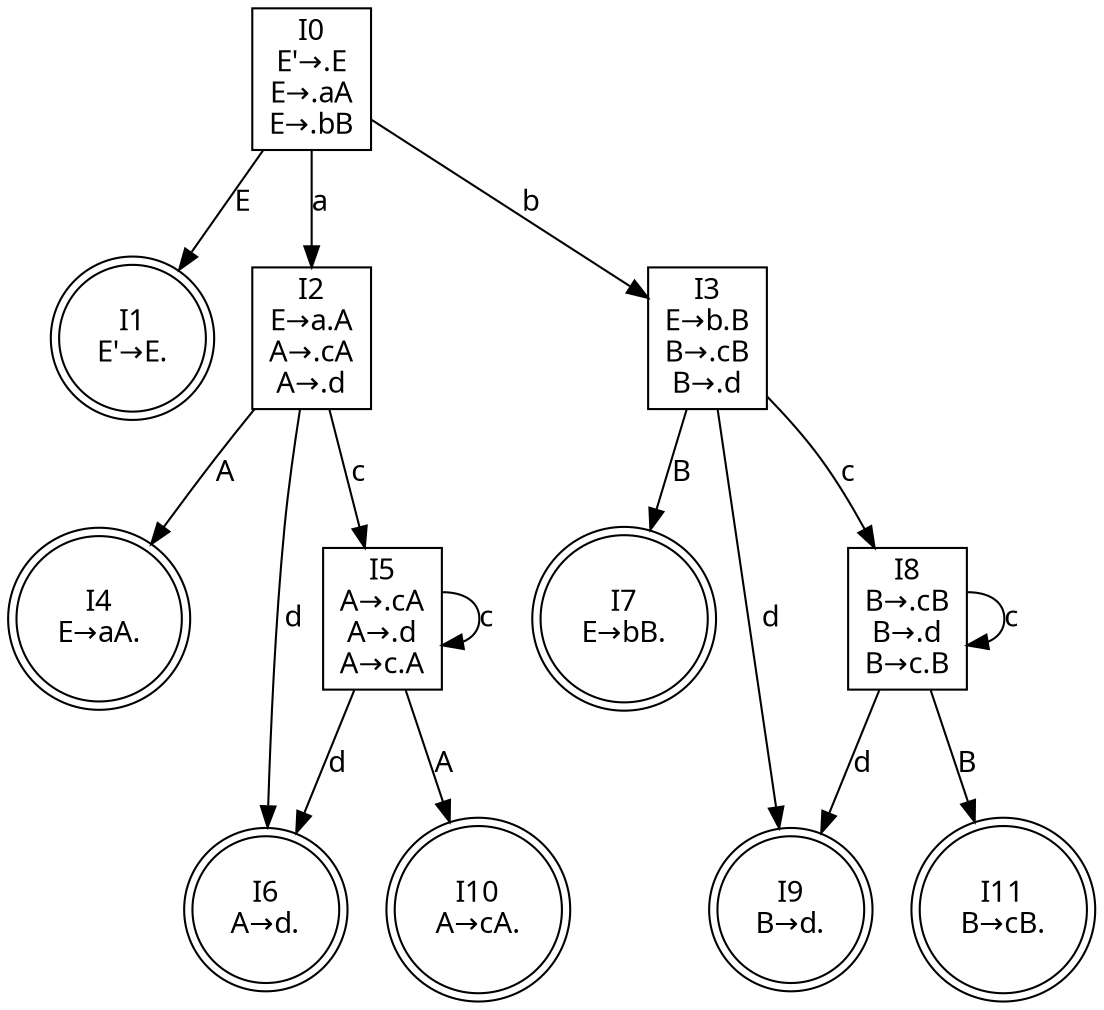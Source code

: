 // LR_Digraph
digraph {
	0 [label="I0
E'→.E
E→.aA
E→.bB
" fontname=SimHei shape=rectangle]
	1 [label="I1
E'→E.
" fontname=SimHei shape=doublecircle]
	2 [label="I2
E→a.A
A→.cA
A→.d
" fontname=SimHei shape=rectangle]
	3 [label="I3
E→b.B
B→.cB
B→.d
" fontname=SimHei shape=rectangle]
	4 [label="I4
E→aA.
" fontname=SimHei shape=doublecircle]
	5 [label="I5
A→.cA
A→.d
A→c.A
" fontname=SimHei shape=rectangle]
	6 [label="I6
A→d.
" fontname=SimHei shape=doublecircle]
	7 [label="I7
E→bB.
" fontname=SimHei shape=doublecircle]
	8 [label="I8
B→.cB
B→.d
B→c.B
" fontname=SimHei shape=rectangle]
	9 [label="I9
B→d.
" fontname=SimHei shape=doublecircle]
	10 [label="I10
A→cA.
" fontname=SimHei shape=doublecircle]
	11 [label="I11
B→cB.
" fontname=SimHei shape=doublecircle]
	0 -> 1 [label=E fontname=SimHei]
	0 -> 2 [label=a fontname=SimHei]
	0 -> 3 [label=b fontname=SimHei]
	2 -> 4 [label=A fontname=SimHei]
	2 -> 5 [label=c fontname=SimHei]
	2 -> 6 [label=d fontname=SimHei]
	3 -> 7 [label=B fontname=SimHei]
	3 -> 8 [label=c fontname=SimHei]
	3 -> 9 [label=d fontname=SimHei]
	5 -> 10 [label=A fontname=SimHei]
	5 -> 5 [label=c fontname=SimHei]
	5 -> 6 [label=d fontname=SimHei]
	8 -> 11 [label=B fontname=SimHei]
	8 -> 8 [label=c fontname=SimHei]
	8 -> 9 [label=d fontname=SimHei]
}
